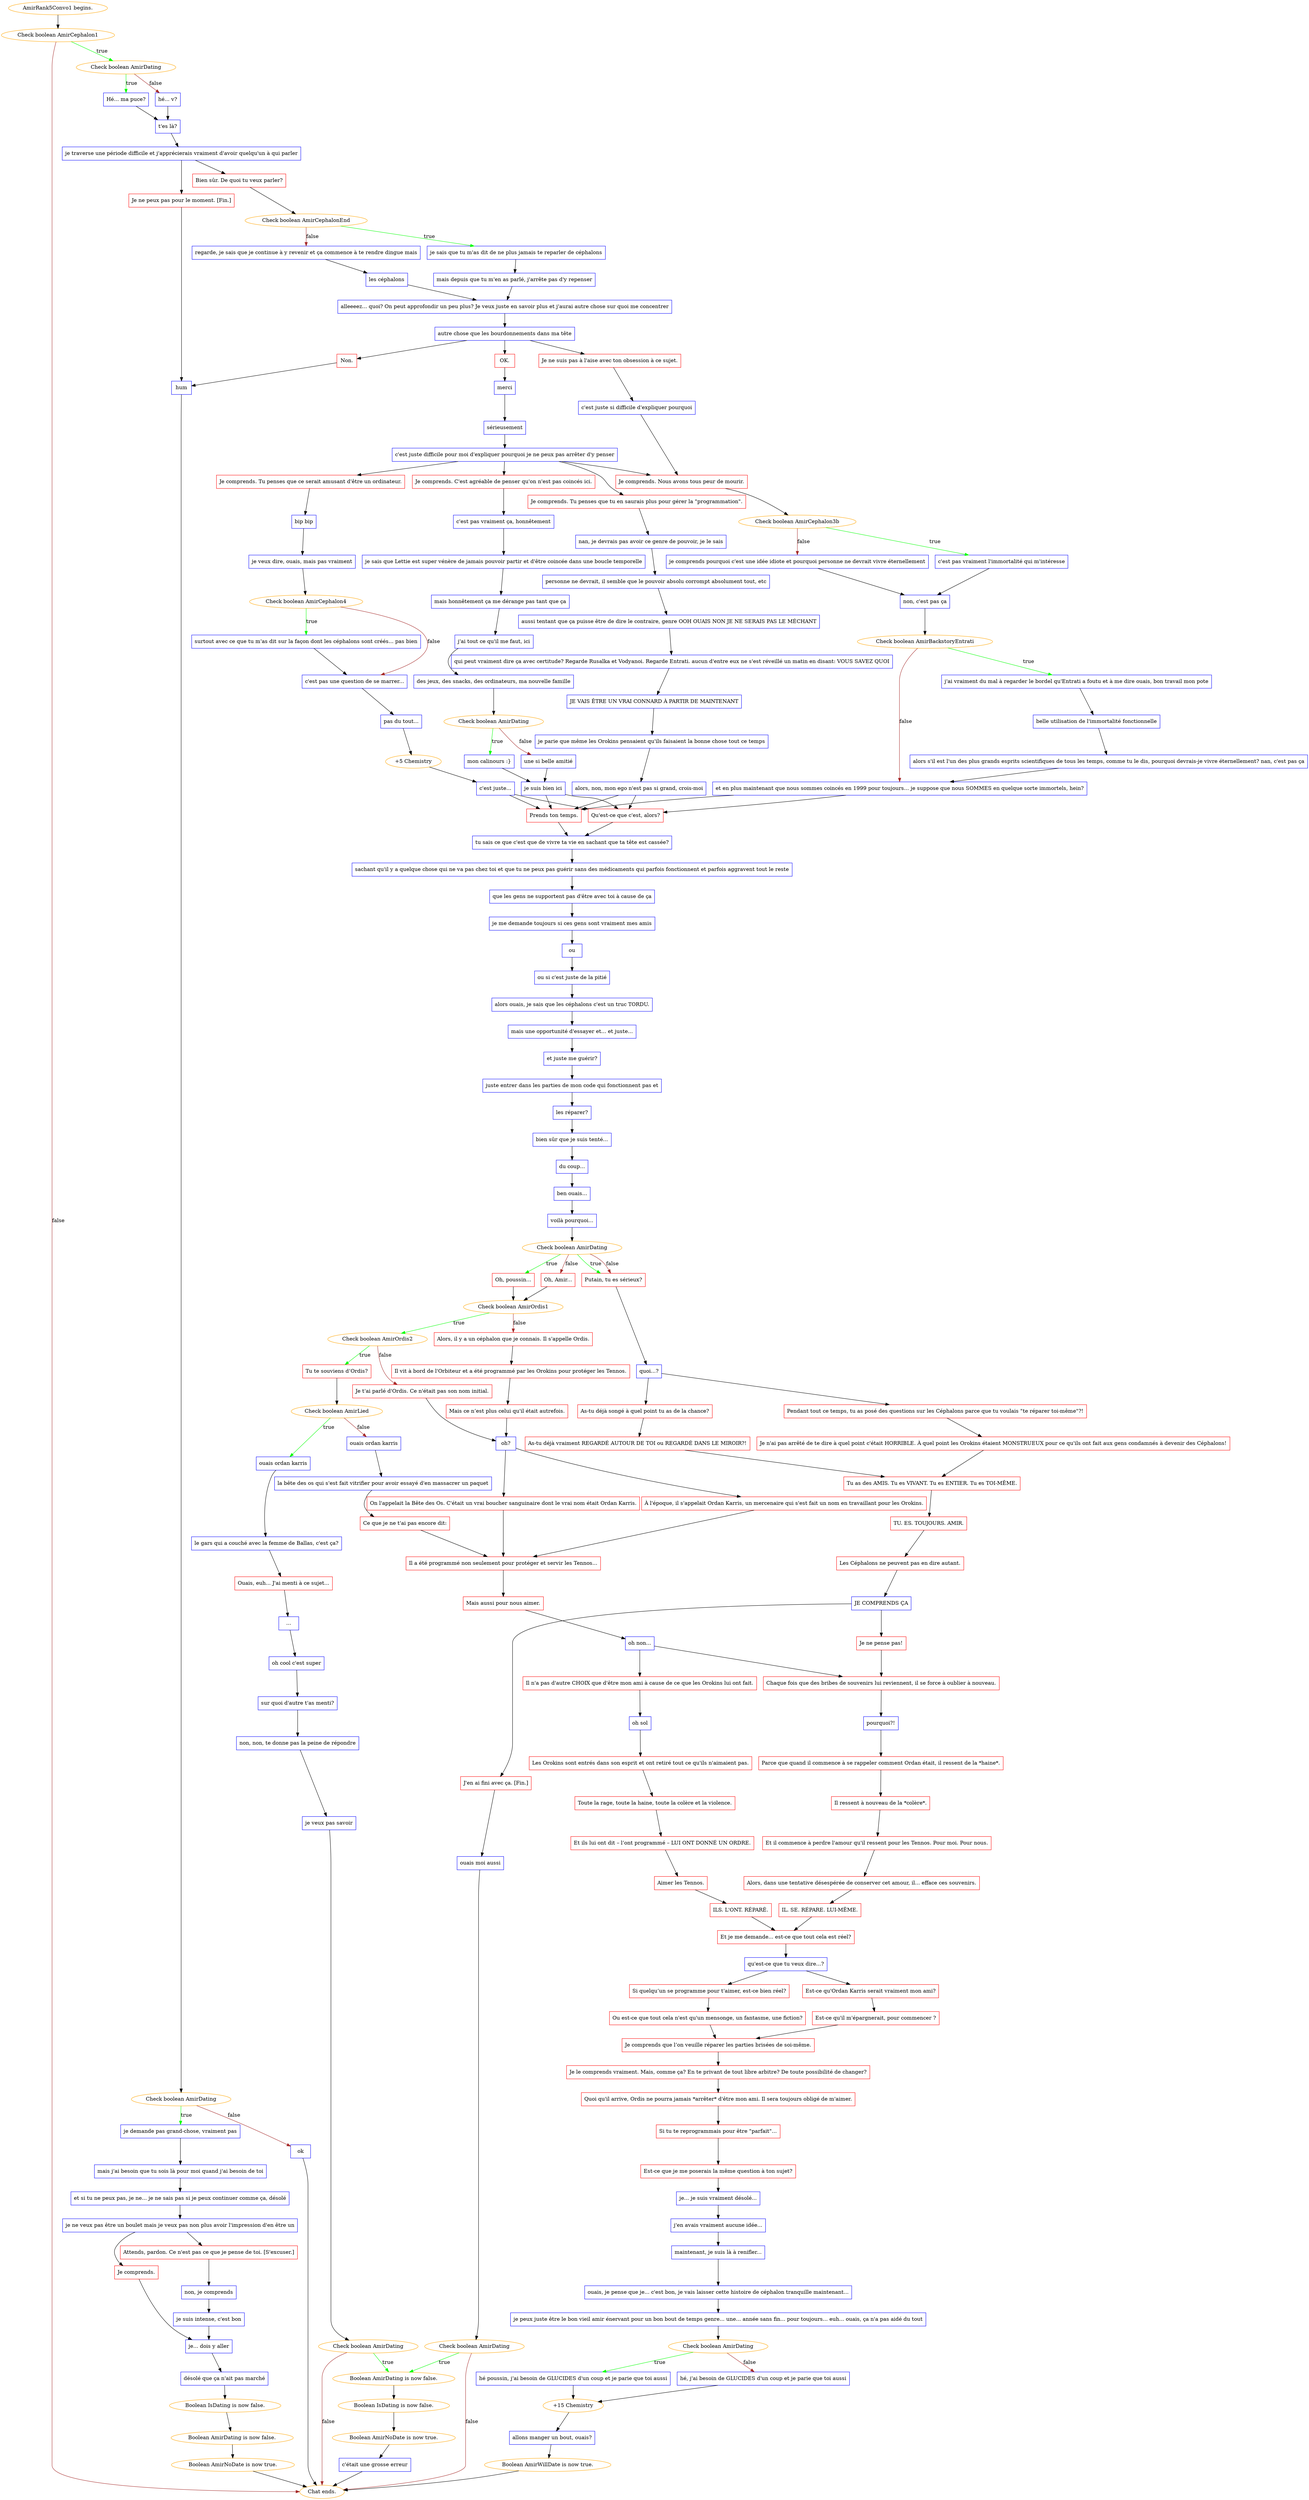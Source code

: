 digraph {
	"AmirRank5Convo1 begins." [color=orange];
		"AmirRank5Convo1 begins." -> j1232787938;
	j1232787938 [label="Check boolean AmirCephalon1",color=orange];
		j1232787938 -> j1443353074 [label=true,color=green];
		j1232787938 -> "Chat ends." [label=false,color=brown];
	j1443353074 [label="Check boolean AmirDating",color=orange];
		j1443353074 -> j3418587085 [label=true,color=green];
		j1443353074 -> j615647134 [label=false,color=brown];
	"Chat ends." [color=orange];
	j3418587085 [label="Hé... ma puce?",shape=box,color=blue];
		j3418587085 -> j3147074785;
	j615647134 [label="hé... v?",shape=box,color=blue];
		j615647134 -> j3147074785;
	j3147074785 [label="t'es là?",shape=box,color=blue];
		j3147074785 -> j3465049589;
	j3465049589 [label="je traverse une période difficile et j'apprécierais vraiment d'avoir quelqu'un à qui parler",shape=box,color=blue];
		j3465049589 -> j2289310408;
		j3465049589 -> j302089936;
	j2289310408 [label="Je ne peux pas pour le moment. [Fin.]",shape=box,color=red];
		j2289310408 -> j3964059799;
	j302089936 [label="Bien sûr. De quoi tu veux parler?",shape=box,color=red];
		j302089936 -> j1881218656;
	j3964059799 [label="hum",shape=box,color=blue];
		j3964059799 -> j3964375641;
	j1881218656 [label="Check boolean AmirCephalonEnd",color=orange];
		j1881218656 -> j2627358461 [label=true,color=green];
		j1881218656 -> j3198440080 [label=false,color=brown];
	j3964375641 [label="Check boolean AmirDating",color=orange];
		j3964375641 -> j2746891354 [label=true,color=green];
		j3964375641 -> j152684941 [label=false,color=brown];
	j2627358461 [label="je sais que tu m'as dit de ne plus jamais te reparler de céphalons",shape=box,color=blue];
		j2627358461 -> j3393222517;
	j3198440080 [label="regarde, je sais que je continue à y revenir et ça commence à te rendre dingue mais",shape=box,color=blue];
		j3198440080 -> j1079198827;
	j2746891354 [label="je demande pas grand-chose, vraiment pas",shape=box,color=blue];
		j2746891354 -> j3571363514;
	j152684941 [label="ok",shape=box,color=blue];
		j152684941 -> "Chat ends.";
	j3393222517 [label="mais depuis que tu m'en as parlé, j'arrête pas d'y repenser",shape=box,color=blue];
		j3393222517 -> j2680663898;
	j1079198827 [label="les céphalons",shape=box,color=blue];
		j1079198827 -> j2680663898;
	j3571363514 [label="mais j'ai besoin que tu sois là pour moi quand j'ai besoin de toi",shape=box,color=blue];
		j3571363514 -> j3376052356;
	j2680663898 [label="alleeeez... quoi? On peut approfondir un peu plus? Je veux juste en savoir plus et j'aurai autre chose sur quoi me concentrer",shape=box,color=blue];
		j2680663898 -> j556804732;
	j3376052356 [label="et si tu ne peux pas, je ne... je ne sais pas si je peux continuer comme ça, désolé",shape=box,color=blue];
		j3376052356 -> j242882286;
	j556804732 [label="autre chose que les bourdonnements dans ma tête",shape=box,color=blue];
		j556804732 -> j579056698;
		j556804732 -> j1250934426;
		j556804732 -> j975661812;
	j242882286 [label="je ne veux pas être un boulet mais je veux pas non plus avoir l'impression d'en être un",shape=box,color=blue];
		j242882286 -> j2049621763;
		j242882286 -> j481574488;
	j579056698 [label="Non.",shape=box,color=red];
		j579056698 -> j3964059799;
	j1250934426 [label="OK.",shape=box,color=red];
		j1250934426 -> j1462677559;
	j975661812 [label="Je ne suis pas à l'aise avec ton obsession à ce sujet.",shape=box,color=red];
		j975661812 -> j90961825;
	j2049621763 [label="Je comprends.",shape=box,color=red];
		j2049621763 -> j3680675349;
	j481574488 [label="Attends, pardon. Ce n'est pas ce que je pense de toi. [S'excuser.]",shape=box,color=red];
		j481574488 -> j1819753123;
	j1462677559 [label="merci",shape=box,color=blue];
		j1462677559 -> j296996725;
	j90961825 [label="c'est juste si difficile d'expliquer pourquoi",shape=box,color=blue];
		j90961825 -> j837395953;
	j3680675349 [label="je... dois y aller",shape=box,color=blue];
		j3680675349 -> j3811215984;
	j1819753123 [label="non, je comprends",shape=box,color=blue];
		j1819753123 -> j3626350502;
	j296996725 [label="sérieusement",shape=box,color=blue];
		j296996725 -> j2527832348;
	j837395953 [label="Je comprends. Nous avons tous peur de mourir.",shape=box,color=red];
		j837395953 -> j315486298;
	j3811215984 [label="désolé que ça n'ait pas marché",shape=box,color=blue];
		j3811215984 -> j2561621958;
	j3626350502 [label="je suis intense, c'est bon",shape=box,color=blue];
		j3626350502 -> j3680675349;
	j2527832348 [label="c'est juste difficile pour moi d'expliquer pourquoi je ne peux pas arrêter d'y penser",shape=box,color=blue];
		j2527832348 -> j837395953;
		j2527832348 -> j464646924;
		j2527832348 -> j238508131;
		j2527832348 -> j3163040179;
	j315486298 [label="Check boolean AmirCephalon3b",color=orange];
		j315486298 -> j896224741 [label=true,color=green];
		j315486298 -> j3537522019 [label=false,color=brown];
	j2561621958 [label="Boolean IsDating is now false.",color=orange];
		j2561621958 -> j1800899020;
	j464646924 [label="Je comprends. C'est agréable de penser qu'on n'est pas coincés ici.",shape=box,color=red];
		j464646924 -> j1158931041;
	j238508131 [label="Je comprends. Tu penses que tu en saurais plus pour gérer la \"programmation\".",shape=box,color=red];
		j238508131 -> j2319985248;
	j3163040179 [label="Je comprends. Tu penses que ce serait amusant d'être un ordinateur.",shape=box,color=red];
		j3163040179 -> j1204034048;
	j896224741 [label="c'est pas vraiment l'immortalité qui m'intéresse",shape=box,color=blue];
		j896224741 -> j929448365;
	j3537522019 [label="je comprends pourquoi c'est une idée idiote et pourquoi personne ne devrait vivre éternellement",shape=box,color=blue];
		j3537522019 -> j929448365;
	j1800899020 [label="Boolean AmirDating is now false.",color=orange];
		j1800899020 -> j2322051913;
	j1158931041 [label="c'est pas vraiment ça, honnêtement",shape=box,color=blue];
		j1158931041 -> j688587738;
	j2319985248 [label="nan, je devrais pas avoir ce genre de pouvoir, je le sais",shape=box,color=blue];
		j2319985248 -> j568785941;
	j1204034048 [label="bip bip",shape=box,color=blue];
		j1204034048 -> j920356209;
	j929448365 [label="non, c'est pas ça",shape=box,color=blue];
		j929448365 -> j1140909892;
	j2322051913 [label="Boolean AmirNoDate is now true.",color=orange];
		j2322051913 -> "Chat ends.";
	j688587738 [label="je sais que Lettie est super vénère de jamais pouvoir partir et d'être coincée dans une boucle temporelle",shape=box,color=blue];
		j688587738 -> j1806983273;
	j568785941 [label="personne ne devrait, il semble que le pouvoir absolu corrompt absolument tout, etc",shape=box,color=blue];
		j568785941 -> j3480552026;
	j920356209 [label="je veux dire, ouais, mais pas vraiment",shape=box,color=blue];
		j920356209 -> j383108163;
	j1140909892 [label="Check boolean AmirBackstoryEntrati",color=orange];
		j1140909892 -> j4133597382 [label=true,color=green];
		j1140909892 -> j3010005646 [label=false,color=brown];
	j1806983273 [label="mais honnêtement ça me dérange pas tant que ça",shape=box,color=blue];
		j1806983273 -> j4144963436;
	j3480552026 [label="aussi tentant que ça puisse être de dire le contraire, genre OOH OUAIS NON JE NE SERAIS PAS LE MÉCHANT",shape=box,color=blue];
		j3480552026 -> j1517668525;
	j383108163 [label="Check boolean AmirCephalon4",color=orange];
		j383108163 -> j1100625810 [label=true,color=green];
		j383108163 -> j3005597545 [label=false,color=brown];
	j4133597382 [label="j'ai vraiment du mal à regarder le bordel qu'Entrati a foutu et à me dire ouais, bon travail mon pote",shape=box,color=blue];
		j4133597382 -> j3280863230;
	j3010005646 [label="et en plus maintenant que nous sommes coincés en 1999 pour toujours... je suppose que nous SOMMES en quelque sorte immortels, hein?",shape=box,color=blue];
		j3010005646 -> j1112639528;
		j3010005646 -> j3173283426;
	j4144963436 [label="j'ai tout ce qu'il me faut, ici",shape=box,color=blue];
		j4144963436 -> j676455202;
	j1517668525 [label="qui peut vraiment dire ça avec certitude? Regarde Rusalka et Vodyanoi. Regarde Entrati. aucun d'entre eux ne s'est réveillé un matin en disant: VOUS SAVEZ QUOI",shape=box,color=blue];
		j1517668525 -> j4243600836;
	j1100625810 [label="surtout avec ce que tu m'as dit sur la façon dont les céphalons sont créés... pas bien",shape=box,color=blue];
		j1100625810 -> j3005597545;
	j3005597545 [label="c'est pas une question de se marrer...",shape=box,color=blue];
		j3005597545 -> j401182068;
	j3280863230 [label="belle utilisation de l'immortalité fonctionnelle",shape=box,color=blue];
		j3280863230 -> j700353203;
	j1112639528 [label="Prends ton temps.",shape=box,color=red];
		j1112639528 -> j3487917360;
	j3173283426 [label="Qu'est-ce que c'est, alors?",shape=box,color=red];
		j3173283426 -> j3487917360;
	j676455202 [label="des jeux, des snacks, des ordinateurs, ma nouvelle famille",shape=box,color=blue];
		j676455202 -> j511684809;
	j4243600836 [label="JE VAIS ÊTRE UN VRAI CONNARD À PARTIR DE MAINTENANT",shape=box,color=blue];
		j4243600836 -> j2961295044;
	j401182068 [label="pas du tout...",shape=box,color=blue];
		j401182068 -> j1941040367;
	j700353203 [label="alors s'il est l'un des plus grands esprits scientifiques de tous les temps, comme tu le dis, pourquoi devrais-je vivre éternellement? nan, c'est pas ça",shape=box,color=blue];
		j700353203 -> j3010005646;
	j3487917360 [label="tu sais ce que c'est que de vivre ta vie en sachant que ta tête est cassée?",shape=box,color=blue];
		j3487917360 -> j2859311083;
	j511684809 [label="Check boolean AmirDating",color=orange];
		j511684809 -> j2399599032 [label=true,color=green];
		j511684809 -> j1536562448 [label=false,color=brown];
	j2961295044 [label="je parie que même les Orokins pensaient qu'ils faisaient la bonne chose tout ce temps",shape=box,color=blue];
		j2961295044 -> j2209106112;
	j1941040367 [label="+5 Chemistry",color=orange];
		j1941040367 -> j2848966650;
	j2859311083 [label="sachant qu'il y a quelque chose qui ne va pas chez toi et que tu ne peux pas guérir sans des médicaments qui parfois fonctionnent et parfois aggravent tout le reste",shape=box,color=blue];
		j2859311083 -> j1038393713;
	j2399599032 [label="mon calinours :}",shape=box,color=blue];
		j2399599032 -> j2640979965;
	j1536562448 [label="une si belle amitié",shape=box,color=blue];
		j1536562448 -> j2640979965;
	j2209106112 [label="alors, non, mon ego n'est pas si grand, crois-moi",shape=box,color=blue];
		j2209106112 -> j1112639528;
		j2209106112 -> j3173283426;
	j2848966650 [label="c'est juste...",shape=box,color=blue];
		j2848966650 -> j1112639528;
		j2848966650 -> j3173283426;
	j1038393713 [label="que les gens ne supportent pas d'être avec toi à cause de ça",shape=box,color=blue];
		j1038393713 -> j4150581387;
	j2640979965 [label="je suis bien ici",shape=box,color=blue];
		j2640979965 -> j1112639528;
		j2640979965 -> j3173283426;
	j4150581387 [label="je me demande toujours si ces gens sont vraiment mes amis",shape=box,color=blue];
		j4150581387 -> j1902291457;
	j1902291457 [label="ou",shape=box,color=blue];
		j1902291457 -> j1935403;
	j1935403 [label="ou si c'est juste de la pitié",shape=box,color=blue];
		j1935403 -> j3543398011;
	j3543398011 [label="alors ouais, je sais que les céphalons c'est un truc TORDU.",shape=box,color=blue];
		j3543398011 -> j332108715;
	j332108715 [label="mais une opportunité d'essayer et... et juste...",shape=box,color=blue];
		j332108715 -> j3695263141;
	j3695263141 [label="et juste me guérir?",shape=box,color=blue];
		j3695263141 -> j386846906;
	j386846906 [label="juste entrer dans les parties de mon code qui fonctionnent pas et",shape=box,color=blue];
		j386846906 -> j138913396;
	j138913396 [label="les réparer?",shape=box,color=blue];
		j138913396 -> j1574584726;
	j1574584726 [label="bien sûr que je suis tenté...",shape=box,color=blue];
		j1574584726 -> j3385100496;
	j3385100496 [label="du coup...",shape=box,color=blue];
		j3385100496 -> j1975210614;
	j1975210614 [label="ben ouais...",shape=box,color=blue];
		j1975210614 -> j3605487427;
	j3605487427 [label="voilà pourquoi...",shape=box,color=blue];
		j3605487427 -> j1831186037;
	j1831186037 [label="Check boolean AmirDating",color=orange];
		j1831186037 -> j3694236507 [label=true,color=green];
		j1831186037 -> j2248242960 [label=true,color=green];
		j1831186037 -> j779166795 [label=false,color=brown];
		j1831186037 -> j2248242960 [label=false,color=brown];
	j3694236507 [label="Oh, poussin...",shape=box,color=red];
		j3694236507 -> j1941124377;
	j2248242960 [label="Putain, tu es sérieux?",shape=box,color=red];
		j2248242960 -> j1540084882;
	j779166795 [label="Oh, Amir...",shape=box,color=red];
		j779166795 -> j1941124377;
	j1941124377 [label="Check boolean AmirOrdis1",color=orange];
		j1941124377 -> j25270440 [label=true,color=green];
		j1941124377 -> j3941811638 [label=false,color=brown];
	j1540084882 [label="quoi...?",shape=box,color=blue];
		j1540084882 -> j1116479509;
		j1540084882 -> j3935765532;
	j25270440 [label="Check boolean AmirOrdis2",color=orange];
		j25270440 -> j4056939156 [label=true,color=green];
		j25270440 -> j2027196673 [label=false,color=brown];
	j3941811638 [label="Alors, il y a un céphalon que je connais. Il s'appelle Ordis.",shape=box,color=red];
		j3941811638 -> j2796197937;
	j1116479509 [label="Pendant tout ce temps, tu as posé des questions sur les Céphalons parce que tu voulais \"te réparer toi-même\"?!",shape=box,color=red];
		j1116479509 -> j3513361683;
	j3935765532 [label="As-tu déjà songé à quel point tu as de la chance?",shape=box,color=red];
		j3935765532 -> j3167169771;
	j4056939156 [label="Tu te souviens d’Ordis?",shape=box,color=red];
		j4056939156 -> j1024032802;
	j2027196673 [label="Je t'ai parlé d'Ordis. Ce n'était pas son nom initial.",shape=box,color=red];
		j2027196673 -> j727945936;
	j2796197937 [label="Il vit à bord de l'Orbiteur et a été programmé par les Orokins pour protéger les Tennos.",shape=box,color=red];
		j2796197937 -> j2339910568;
	j3513361683 [label="Je n'ai pas arrêté de te dire à quel point c'était HORRIBLE. À quel point les Orokins étaient MONSTRUEUX pour ce qu'ils ont fait aux gens condamnés à devenir des Céphalons!",shape=box,color=red];
		j3513361683 -> j1531481245;
	j3167169771 [label="As-tu déjà vraiment REGARDÉ AUTOUR DE TOI ou REGARDÉ DANS LE MIROIR?!",shape=box,color=red];
		j3167169771 -> j1531481245;
	j1024032802 [label="Check boolean AmirLied",color=orange];
		j1024032802 -> j317856943 [label=true,color=green];
		j1024032802 -> j1374031410 [label=false,color=brown];
	j727945936 [label="oh?",shape=box,color=blue];
		j727945936 -> j1893652824;
		j727945936 -> j1441846879;
	j2339910568 [label="Mais ce n’est plus celui qu'il était autrefois.",shape=box,color=red];
		j2339910568 -> j727945936;
	j1531481245 [label="Tu as des AMIS. Tu es VIVANT. Tu es ENTIER. Tu es TOI-MÊME.",shape=box,color=red];
		j1531481245 -> j3057729139;
	j317856943 [label="ouais ordan karris",shape=box,color=blue];
		j317856943 -> j545176549;
	j1374031410 [label="ouais ordan karris",shape=box,color=blue];
		j1374031410 -> j1393697572;
	j1893652824 [label="On l'appelait la Bête des Os. C'était un vrai boucher sanguinaire dont le vrai nom était Ordan Karris.",shape=box,color=red];
		j1893652824 -> j1816702895;
	j1441846879 [label="À l'époque, il s'appelait Ordan Karris, un mercenaire qui s'est fait un nom en travaillant pour les Orokins.",shape=box,color=red];
		j1441846879 -> j1816702895;
	j3057729139 [label="TU. ES. TOUJOURS. AMIR.",shape=box,color=red];
		j3057729139 -> j2915777832;
	j545176549 [label="le gars qui a couché avec la femme de Ballas, c'est ça?",shape=box,color=blue];
		j545176549 -> j374065537;
	j1393697572 [label="la bête des os qui s'est fait vitrifier pour avoir essayé d'en massacrer un paquet",shape=box,color=blue];
		j1393697572 -> j2895534009;
	j1816702895 [label="Il a été programmé non seulement pour protéger et servir les Tennos...",shape=box,color=red];
		j1816702895 -> j232369715;
	j2915777832 [label="Les Céphalons ne peuvent pas en dire autant.",shape=box,color=red];
		j2915777832 -> j1588702105;
	j374065537 [label="Ouais, euh... J'ai menti à ce sujet...",shape=box,color=red];
		j374065537 -> j2336981259;
	j2895534009 [label="Ce que je ne t'ai pas encore dit:",shape=box,color=red];
		j2895534009 -> j1816702895;
	j232369715 [label="Mais aussi pour nous aimer.",shape=box,color=red];
		j232369715 -> j1877697878;
	j1588702105 [label="JE COMPRENDS ÇA",shape=box,color=blue];
		j1588702105 -> j4211361841;
		j1588702105 -> j285871407;
	j2336981259 [label="...",shape=box,color=blue];
		j2336981259 -> j374202590;
	j1877697878 [label="oh non...",shape=box,color=blue];
		j1877697878 -> j1823897543;
		j1877697878 -> j794009728;
	j4211361841 [label="J'en ai fini avec ça. [Fin.]",shape=box,color=red];
		j4211361841 -> j2657312765;
	j285871407 [label="Je ne pense pas!",shape=box,color=red];
		j285871407 -> j794009728;
	j374202590 [label="oh cool c'est super",shape=box,color=blue];
		j374202590 -> j1896715878;
	j1823897543 [label="Il n'a pas d'autre CHOIX que d'être mon ami à cause de ce que les Orokins lui ont fait.",shape=box,color=red];
		j1823897543 -> j2240366972;
	j794009728 [label="Chaque fois que des bribes de souvenirs lui reviennent, il se force à oublier à nouveau.",shape=box,color=red];
		j794009728 -> j3626082317;
	j2657312765 [label="ouais moi aussi",shape=box,color=blue];
		j2657312765 -> j1945978277;
	j1896715878 [label="sur quoi d'autre t'as menti?",shape=box,color=blue];
		j1896715878 -> j3036408694;
	j2240366972 [label="oh sol",shape=box,color=blue];
		j2240366972 -> j3366257420;
	j3626082317 [label="pourquoi?!",shape=box,color=blue];
		j3626082317 -> j3964088035;
	j1945978277 [label="Check boolean AmirDating",color=orange];
		j1945978277 -> j3720117745 [label=true,color=green];
		j1945978277 -> "Chat ends." [label=false,color=brown];
	j3036408694 [label="non, non, te donne pas la peine de répondre",shape=box,color=blue];
		j3036408694 -> j1383635183;
	j3366257420 [label="Les Orokins sont entrés dans son esprit et ont retiré tout ce qu'ils n'aimaient pas.",shape=box,color=red];
		j3366257420 -> j1014748040;
	j3964088035 [label="Parce que quand il commence à se rappeler comment Ordan était, il ressent de la *haine*.",shape=box,color=red];
		j3964088035 -> j3120938374;
	j3720117745 [label="Boolean AmirDating is now false.",color=orange];
		j3720117745 -> j605168599;
	j1383635183 [label="je veux pas savoir",shape=box,color=blue];
		j1383635183 -> j2883689983;
	j1014748040 [label="Toute la rage, toute la haine, toute la colère et la violence.",shape=box,color=red];
		j1014748040 -> j3839435768;
	j3120938374 [label="Il ressent à nouveau de la *colère*.",shape=box,color=red];
		j3120938374 -> j3744913119;
	j605168599 [label="Boolean IsDating is now false.",color=orange];
		j605168599 -> j664102687;
	j2883689983 [label="Check boolean AmirDating",color=orange];
		j2883689983 -> j3720117745 [label=true,color=green];
		j2883689983 -> "Chat ends." [label=false,color=brown];
	j3839435768 [label="Et ils lui ont dit – l’ont programmé – LUI ONT DONNÉ UN ORDRE.",shape=box,color=red];
		j3839435768 -> j910772970;
	j3744913119 [label="Et il commence à perdre l'amour qu'il ressent pour les Tennos. Pour moi. Pour nous.",shape=box,color=red];
		j3744913119 -> j2835861341;
	j664102687 [label="Boolean AmirNoDate is now true.",color=orange];
		j664102687 -> j2795610385;
	j910772970 [label="Aimer les Tennos.",shape=box,color=red];
		j910772970 -> j3373360661;
	j2835861341 [label="Alors, dans une tentative désespérée de conserver cet amour, il... efface ces souvenirs.",shape=box,color=red];
		j2835861341 -> j3306916855;
	j2795610385 [label="c'était une grosse erreur",shape=box,color=blue];
		j2795610385 -> "Chat ends.";
	j3373360661 [label="ILS. L'ONT. RÉPARÉ.",shape=box,color=red];
		j3373360661 -> j1719890878;
	j3306916855 [label="IL. SE. RÉPARE. LUI-MÊME.",shape=box,color=red];
		j3306916855 -> j1719890878;
	j1719890878 [label="Et je me demande... est-ce que tout cela est réel?",shape=box,color=red];
		j1719890878 -> j121621387;
	j121621387 [label="qu'est-ce que tu veux dire...?",shape=box,color=blue];
		j121621387 -> j2018949090;
		j121621387 -> j733150906;
	j2018949090 [label="Est-ce qu'Ordan Karris serait vraiment mon ami?",shape=box,color=red];
		j2018949090 -> j992694181;
	j733150906 [label="Si quelqu’un se programme pour t'aimer, est-ce bien réel?",shape=box,color=red];
		j733150906 -> j2299593301;
	j992694181 [label="Est-ce qu'il m'épargnerait, pour commencer ?",shape=box,color=red];
		j992694181 -> j2556781451;
	j2299593301 [label="Ou est-ce que tout cela n'est qu'un mensonge, un fantasme, une fiction?",shape=box,color=red];
		j2299593301 -> j2556781451;
	j2556781451 [label="Je comprends que l’on veuille réparer les parties brisées de soi-même.",shape=box,color=red];
		j2556781451 -> j3557867339;
	j3557867339 [label="Je le comprends vraiment. Mais, comme ça? En te privant de tout libre arbitre? De toute possibilité de changer?",shape=box,color=red];
		j3557867339 -> j4016162872;
	j4016162872 [label="Quoi qu'il arrive, Ordis ne pourra jamais *arrêter* d'être mon ami. Il sera toujours obligé de m'aimer.",shape=box,color=red];
		j4016162872 -> j1028975336;
	j1028975336 [label="Si tu te reprogrammais pour être \"parfait\"...",shape=box,color=red];
		j1028975336 -> j1691379133;
	j1691379133 [label="Est-ce que je me poserais la même question à ton sujet?",shape=box,color=red];
		j1691379133 -> j2684226510;
	j2684226510 [label="je... je suis vraiment désolé...",shape=box,color=blue];
		j2684226510 -> j4027946174;
	j4027946174 [label="j'en avais vraiment aucune idée...",shape=box,color=blue];
		j4027946174 -> j2386534884;
	j2386534884 [label="maintenant, je suis là à renifler...",shape=box,color=blue];
		j2386534884 -> j863247450;
	j863247450 [label="ouais, je pense que je... c'est bon, je vais laisser cette histoire de céphalon tranquille maintenant...",shape=box,color=blue];
		j863247450 -> j1199700645;
	j1199700645 [label="je peux juste être le bon vieil amir énervant pour un bon bout de temps genre... une... année sans fin... pour toujours... euh... ouais, ça n'a pas aidé du tout",shape=box,color=blue];
		j1199700645 -> j152726596;
	j152726596 [label="Check boolean AmirDating",color=orange];
		j152726596 -> j158353595 [label=true,color=green];
		j152726596 -> j3130896512 [label=false,color=brown];
	j158353595 [label="hé poussin, j'ai besoin de GLUCIDES d'un coup et je parie que toi aussi",shape=box,color=blue];
		j158353595 -> j1917471746;
	j3130896512 [label="hé, j'ai besoin de GLUCIDES d'un coup et je parie que toi aussi",shape=box,color=blue];
		j3130896512 -> j1917471746;
	j1917471746 [label="+15 Chemistry",color=orange];
		j1917471746 -> j2846586203;
	j2846586203 [label="allons manger un bout, ouais?",shape=box,color=blue];
		j2846586203 -> j661208215;
	j661208215 [label="Boolean AmirWillDate is now true.",color=orange];
		j661208215 -> "Chat ends.";
}